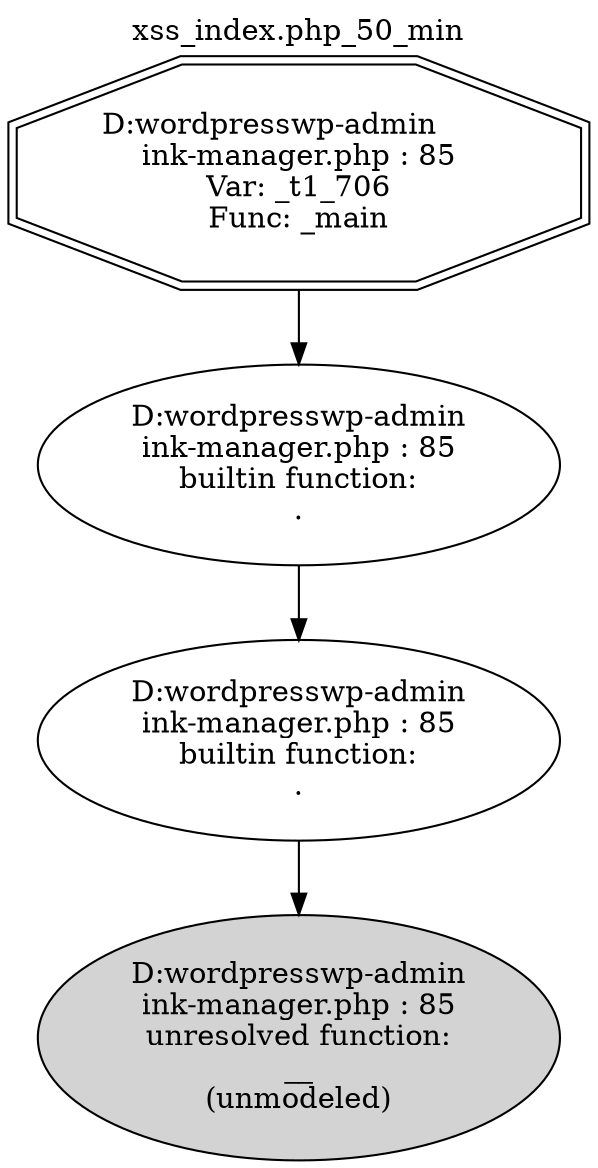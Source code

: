 digraph cfg {
  label="xss_index.php_50_min";
  labelloc=t;
  n1 [shape=doubleoctagon, label="D:\wordpress\wp-admin\link-manager.php : 85\nVar: _t1_706\nFunc: _main\n"];
  n2 [shape=ellipse, label="D:\wordpress\wp-admin\link-manager.php : 85\nbuiltin function:\n.\n"];
  n3 [shape=ellipse, label="D:\wordpress\wp-admin\link-manager.php : 85\nbuiltin function:\n.\n"];
  n4 [shape=ellipse, label="D:\wordpress\wp-admin\link-manager.php : 85\nunresolved function:\n__\n(unmodeled)\n",style=filled];
  n1 -> n2;
  n2 -> n3;
  n3 -> n4;
}
